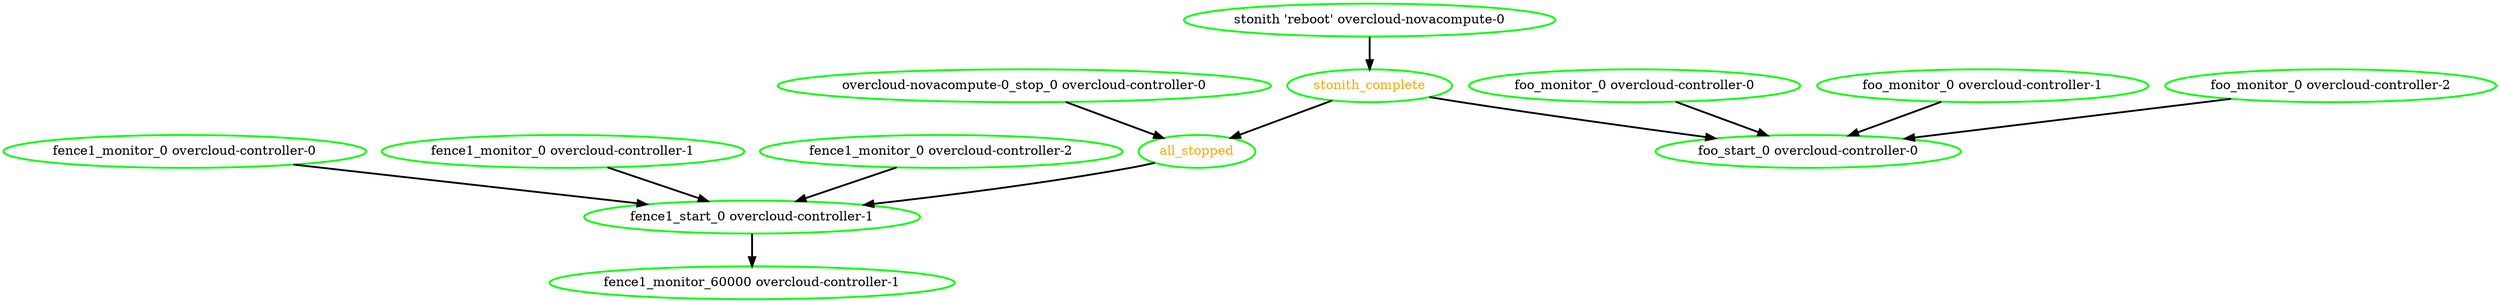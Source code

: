 digraph "g" {
"all_stopped" -> "fence1_start_0 overcloud-controller-1" [ style = bold]
"all_stopped" [ style=bold color="green" fontcolor="orange"]
"fence1_monitor_0 overcloud-controller-0" -> "fence1_start_0 overcloud-controller-1" [ style = bold]
"fence1_monitor_0 overcloud-controller-0" [ style=bold color="green" fontcolor="black"]
"fence1_monitor_0 overcloud-controller-1" -> "fence1_start_0 overcloud-controller-1" [ style = bold]
"fence1_monitor_0 overcloud-controller-1" [ style=bold color="green" fontcolor="black"]
"fence1_monitor_0 overcloud-controller-2" -> "fence1_start_0 overcloud-controller-1" [ style = bold]
"fence1_monitor_0 overcloud-controller-2" [ style=bold color="green" fontcolor="black"]
"fence1_monitor_60000 overcloud-controller-1" [ style=bold color="green" fontcolor="black"]
"fence1_start_0 overcloud-controller-1" -> "fence1_monitor_60000 overcloud-controller-1" [ style = bold]
"fence1_start_0 overcloud-controller-1" [ style=bold color="green" fontcolor="black"]
"foo_monitor_0 overcloud-controller-0" -> "foo_start_0 overcloud-controller-0" [ style = bold]
"foo_monitor_0 overcloud-controller-0" [ style=bold color="green" fontcolor="black"]
"foo_monitor_0 overcloud-controller-1" -> "foo_start_0 overcloud-controller-0" [ style = bold]
"foo_monitor_0 overcloud-controller-1" [ style=bold color="green" fontcolor="black"]
"foo_monitor_0 overcloud-controller-2" -> "foo_start_0 overcloud-controller-0" [ style = bold]
"foo_monitor_0 overcloud-controller-2" [ style=bold color="green" fontcolor="black"]
"foo_start_0 overcloud-controller-0" [ style=bold color="green" fontcolor="black"]
"overcloud-novacompute-0_stop_0 overcloud-controller-0" -> "all_stopped" [ style = bold]
"overcloud-novacompute-0_stop_0 overcloud-controller-0" [ style=bold color="green" fontcolor="black"]
"stonith 'reboot' overcloud-novacompute-0" -> "stonith_complete" [ style = bold]
"stonith 'reboot' overcloud-novacompute-0" [ style=bold color="green" fontcolor="black"]
"stonith_complete" -> "all_stopped" [ style = bold]
"stonith_complete" -> "foo_start_0 overcloud-controller-0" [ style = bold]
"stonith_complete" [ style=bold color="green" fontcolor="orange"]
}
